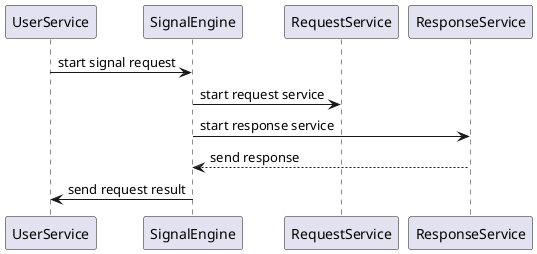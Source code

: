 @startuml

participant UserService as UC
participant SignalEngine as SC
participant RequestService as RQS
participant ResponseService as RPS

UC -> SC: start signal request

SC -> RQS: start request service
SC -> RPS: start response service

RPS --> SC: send response
SC -> UC: send request result

@enduml